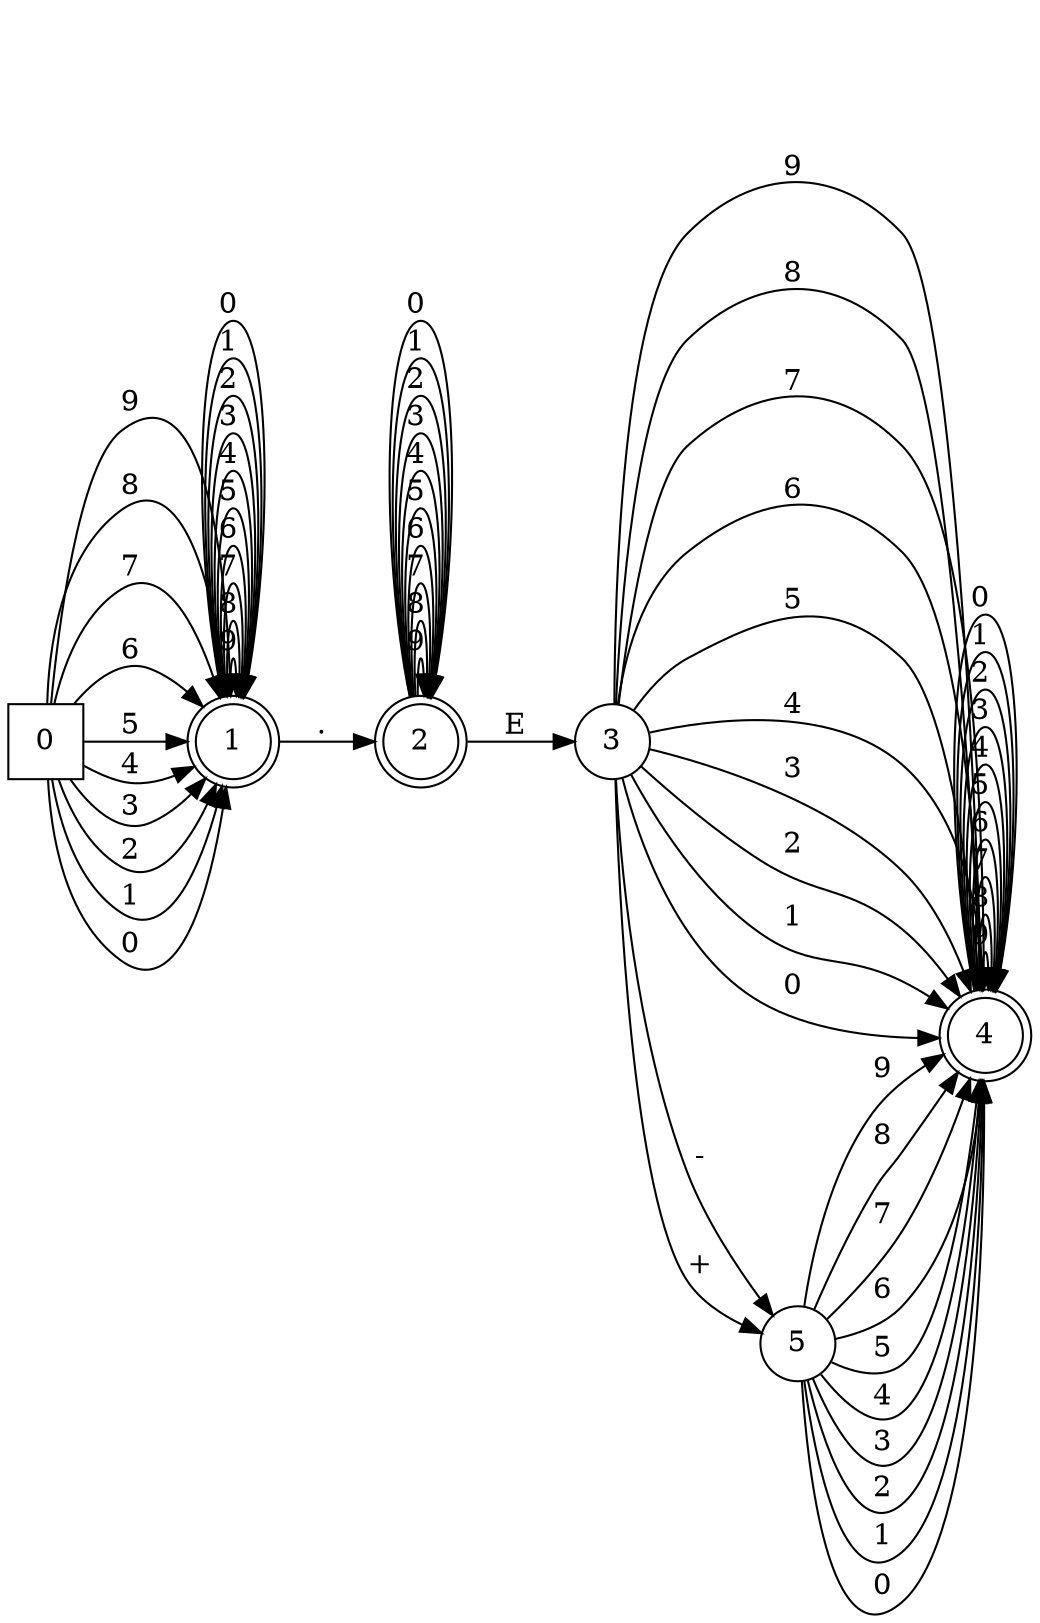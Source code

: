 digraph Generadonumber {
rankdir=LR;
0 [ shape=square]
1 [ shape=doublecircle]
2 [ shape=doublecircle]
3 [ shape=circle]
4 [ shape=doublecircle]
5 [ shape=circle]
0->1[label="9 "]
0->1[label="8 "]
0->1[label="7 "]
0->1[label="6 "]
0->1[label="5 "]
0->1[label="4 "]
0->1[label="3 "]
0->1[label="2 "]
0->1[label="1 "]
0->1[label="0 "]
1->1[label="9 "]
1->1[label="8 "]
1->1[label="7 "]
1->1[label="6 "]
1->1[label="5 "]
1->1[label="4 "]
1->1[label="3 "]
1->1[label="2 "]
1->1[label="1 "]
1->1[label="0 "]
1->2[label=". "]
2->2[label="9 "]
2->2[label="8 "]
2->2[label="7 "]
2->2[label="6 "]
2->2[label="5 "]
2->2[label="4 "]
2->2[label="3 "]
2->2[label="2 "]
2->2[label="1 "]
2->2[label="0 "]
2->3[label="E "]
3->4[label="9 "]
3->4[label="8 "]
3->4[label="7 "]
3->4[label="6 "]
3->4[label="5 "]
3->4[label="4 "]
3->4[label="3 "]
3->4[label="2 "]
3->4[label="1 "]
3->4[label="0 "]
3->5[label="- "]
3->5[label="+ "]
4->4[label="9 "]
4->4[label="8 "]
4->4[label="7 "]
4->4[label="6 "]
4->4[label="5 "]
4->4[label="4 "]
4->4[label="3 "]
4->4[label="2 "]
4->4[label="1 "]
4->4[label="0 "]
5->4[label="9 "]
5->4[label="8 "]
5->4[label="7 "]
5->4[label="6 "]
5->4[label="5 "]
5->4[label="4 "]
5->4[label="3 "]
5->4[label="2 "]
5->4[label="1 "]
5->4[label="0 "]
}
